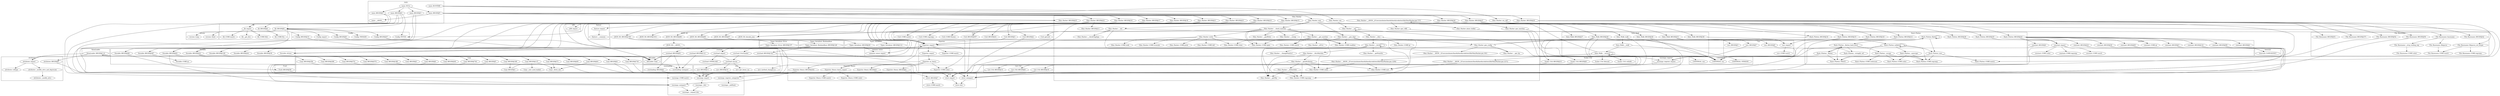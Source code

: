 digraph {
graph [overlap=false]
subgraph cluster_Exporter {
	label="Exporter";
	"Exporter::export";
	"Exporter::import";
	"Exporter::CORE:match";
	"Exporter::CORE:subst";
	"Exporter::as_heavy";
}
subgraph cluster_common_sense {
	label="common::sense";
	"common::sense::import";
}
subgraph cluster_mro {
	label="mro";
	"mro::method_changed_in";
	"mro::get_linear_isa";
	"mro::BEGIN@11";
	"mro::BEGIN@10";
}
subgraph cluster_DynaLoader {
	label="DynaLoader";
	"DynaLoader::BEGIN@114";
}
subgraph cluster_attributes {
	label="attributes";
	"attributes::_modify_attrs";
	"attributes::reftype";
	"attributes::_modify_attrs_and_deprecate";
	"attributes::BEGIN@9";
	"attributes::import";
}
subgraph cluster_Storable {
	label="Storable";
	"Storable::BEGIN@83";
	"Storable::BEGIN@109";
	"Storable::BEGIN@30";
	"Storable::dclone";
	"Storable::BEGIN@42";
	"Storable::BEGIN@66";
	"Storable::CORE:qr";
	"Storable::BEGIN@487";
	"Storable::BEGIN@44";
}
subgraph cluster_overloading {
	label="overloading";
	"overloading::BEGIN@2";
	"overloading::unimport";
}
subgraph cluster_XSLoader {
	label="XSLoader";
	"XSLoader::load";
}
subgraph cluster_Cwd {
	label="Cwd";
	"Cwd::BEGIN@2";
	"Cwd::CORE:match";
	"Cwd::CORE:regcomp";
	"Cwd::CORE:fteexec";
	"Cwd::getcwd";
	"Cwd::BEGIN@657";
	"Cwd::BEGIN@41";
	"Cwd::BEGIN@3";
}
subgraph cluster_version {
	label="version";
	"version::(bool";
	"version::(cmp";
}
subgraph cluster_Scalar_Util {
	label="Scalar::Util";
	"Scalar::Util::blessed";
	"Scalar::Util::refaddr";
	"Scalar::Util::BEGIN@10";
	"Scalar::Util::BEGIN@9";
}
subgraph cluster_List_Util {
	label="List::Util";
	"List::Util::BEGIN@9";
	"List::Util::BEGIN@10";
	"List::Util::BEGIN@35";
}
subgraph cluster_overload {
	label="overload";
	"overload::mycan";
	"overload::BEGIN@81";
	"overload::Overloaded";
	"overload::OVERLOAD";
	"overload::BEGIN@142";
	"overload::import";
	"overload::BEGIN@112";
}
subgraph cluster_UNIVERSAL {
	label="UNIVERSAL";
	"UNIVERSAL::can";
	"UNIVERSAL::isa";
	"UNIVERSAL::VERSION";
}
subgraph cluster_strict {
	label="strict";
	"strict::BEGIN@7";
	"strict::bits";
	"strict::CORE:match";
	"strict::import";
	"strict::unimport";
}
subgraph cluster_Types_Serialiser_Error {
	label="Types::Serialiser::Error";
	"Types::Serialiser::Error::BEGIN@157";
}
subgraph cluster_warnings {
	label="warnings";
	"warnings::CORE:match";
	"warnings::_bits";
	"warnings::register_categories";
	"warnings::unimport";
	"warnings::import";
	"warnings::_expand_bits";
	"warnings::_mkMask";
}
subgraph cluster_main {
	label="main";
	"main::BEGIN@5";
	"main::NULL";
	"main::BEGIN@3";
	"main::__ANON__";
	"main::BEGIN@2";
	"main::BEGIN@4";
	"main::RUNTIME";
}
subgraph cluster_Types_Serialiser_BooleanBase {
	label="Types::Serialiser::BooleanBase";
	"Types::Serialiser::BooleanBase::BEGIN@126";
}
subgraph cluster_Types_Serialiser {
	label="Types::Serialiser";
	"Types::Serialiser::BEGIN@112";
	"Types::Serialiser::BEGIN@20";
}
subgraph cluster_JSON_XS {
	label="JSON::XS";
	"JSON::XS::BEGIN@100";
	"JSON::XS::decode_json";
	"JSON::XS::BEGIN@1811";
	"JSON::XS::BEGIN@98";
	"JSON::XS::BEGIN@90";
	"JSON::XS::BEGIN@97";
	"JSON::XS::__ANON__";
}
subgraph cluster_Carp {
	label="Carp";
	"Carp::BEGIN@3";
	"Carp::BEGIN@4";
	"Carp::BEGIN@574";
	"Carp::BEGIN@6";
	"Carp::_univ_mod_loaded";
	"Carp::BEGIN@296";
	"Carp::BEGIN@256";
	"Carp::BEGIN@744";
	"Carp::BEGIN@751";
	"Carp::BEGIN@61";
	"Carp::_fetch_sub";
	"Carp::BEGIN@95";
	"Carp::BEGIN@5";
	"Carp::BEGIN@188";
	"Carp::BEGIN@730";
	"Carp::BEGIN@73";
	"Carp::BEGIN@169";
	"Carp::BEGIN@49";
	"Carp::BEGIN@1";
	"Carp::BEGIN@137";
}
subgraph cluster_Internals {
	label="Internals";
	"Internals::SvREADONLY";
}
subgraph cluster_Exporter_Heavy {
	label="Exporter::Heavy";
	"Exporter::Heavy::CORE:subst";
	"Exporter::Heavy::BEGIN@4";
	"Exporter::Heavy::CORE:match";
	"Exporter::Heavy::heavy_export";
	"Exporter::Heavy::BEGIN@202";
	"Exporter::Heavy::BEGIN@3";
}
subgraph cluster_Hash_Flatten {
	label="Hash::Flatten";
	"Hash::Flatten::_flatten_hash_level";
	"Hash::Flatten::CORE:subst";
	"Hash::Flatten::_stringify_ref";
	"Hash::Flatten::flatten";
	"Hash::Flatten::BEGIN@15";
	"Hash::Flatten::_escape";
	"Hash::Flatten::_unescape";
	"Hash::Flatten::BEGIN@14";
	"Hash::Flatten::TRACE";
	"Hash::Flatten::BEGIN@28";
	"Hash::Flatten::CORE:regcomp";
	"Hash::Flatten::BEGIN@18";
	"Hash::Flatten::CORE:match";
	"Hash::Flatten::BEGIN@24";
	"Hash::Flatten::new";
	"Hash::Flatten::CORE:substcont";
	"Hash::Flatten::BEGIN@25";
	"Hash::Flatten::unflatten";
	"Hash::Flatten::_flatten";
	"Hash::Flatten::BEGIN@16";
}
subgraph cluster_constant {
	label="constant";
	"constant::BEGIN@2";
	"constant::import";
	"constant::BEGIN@4";
	"constant::BEGIN@141";
	"constant::CORE:qr";
	"constant::BEGIN@24";
	"constant::CORE:subst";
	"constant::BEGIN@90";
	"constant::CORE:regcomp";
	"constant::BEGIN@40";
	"constant::CORE:match";
	"constant::BEGIN@65";
	"constant::BEGIN@3";
}
subgraph cluster_feature {
	label="feature";
	"feature::import";
	"feature::__common";
}
subgraph cluster_Config {
	label="Config";
	"Config::TIEHASH";
	"Config::BEGIN@9";
	"Config::FETCH";
	"Config::BEGIN@47";
	"Config::BEGIN@10";
	"Config::import";
}
subgraph cluster_utf8 {
	label="utf8";
	"utf8::import";
}
subgraph cluster_warnings_register {
	label="warnings::register";
	"warnings::register::import";
}
subgraph cluster_lib {
	label="lib";
	"lib::CORE:ftdir";
	"lib::BEGIN@8";
	"lib::CORE:ftis";
	"lib::CORE:match";
	"lib::import";
	"lib::_get_dirs";
	"lib::BEGIN@6";
}
subgraph cluster_vars {
	label="vars";
	"vars::CORE:match";
	"vars::import";
	"vars::BEGIN@7";
	"vars::BEGIN@8";
	"vars::BEGIN@3";
}
subgraph cluster_Ohm_Hasher {
	label="Ohm::Hasher";
	"Ohm::Hasher::__genWrite";
	"Ohm::Hasher::__checkChgArgs";
	"Ohm::Hasher::CORE:sort";
	"Ohm::Hasher::see";
	"Ohm::Hasher::BEGIN@25";
	"Ohm::Hasher::CORE:open";
	"Ohm::Hasher::gen_config";
	"Ohm::Hasher::__getObj";
	"Ohm::Hasher::__sweep";
	"Ohm::Hasher::__get_matches";
	"Ohm::Hasher::__divyMatches";
	"Ohm::Hasher::BEGIN@15";
	"Ohm::Hasher::CORE:regcomp";
	"Ohm::Hasher::write";
	"Ohm::Hasher::__ANON__[/Users/azuhmier/hmofa/hmofa/code/test/lib/Ohm/Hasher.pm:191]";
	"Ohm::Hasher::rm_reff";
	"Ohm::Hasher::__genAttributes";
	"Ohm::Hasher::BEGIN@22";
	"Ohm::Hasher::BEGIN@17";
	"Ohm::Hasher::CORE:truncate";
	"Ohm::Hasher::BEGIN@26";
	"Ohm::Hasher::__delimitAttr";
	"Ohm::Hasher::__divy";
	"Ohm::Hasher::__see";
	"Ohm::Hasher::__ANON__[/Users/azuhmier/hmofa/hmofa/code/test/lib/Ohm/Hasher.pm:737]";
	"Ohm::Hasher::__leveler";
	"Ohm::Hasher::BEGIN@27";
	"Ohm::Hasher::BEGIN@18";
	"Ohm::Hasher::gen_matches";
	"Ohm::Hasher::BEGIN@20";
	"Ohm::Hasher::CORE:close";
	"Ohm::Hasher::__gen_bp";
	"Ohm::Hasher::__gen_dspt";
	"Ohm::Hasher::__ANON__[/Users/azuhmier/hmofa/hmofa/code/test/lib/Ohm/Hasher.pm:1250]";
	"Ohm::Hasher::__getPointStr";
	"Ohm::Hasher::BEGIN@16";
	"Ohm::Hasher::BEGIN@23";
	"Ohm::Hasher::CORE:print";
	"Ohm::Hasher::CORE:readline";
	"Ohm::Hasher::CORE:tell";
	"Ohm::Hasher::CORE:qr";
	"Ohm::Hasher::new";
	"Ohm::Hasher::gen_reffs";
	"Ohm::Hasher::BEGIN@11";
	"Ohm::Hasher::place_holder";
	"Ohm::Hasher::__ANON__[/Users/azuhmier/hmofa/hmofa/code/test/lib/Ohm/Hasher.pm:1271]";
	"Ohm::Hasher::CORE:subst";
	"Ohm::Hasher::CORE:seek";
	"Ohm::Hasher::BEGIN@21";
	"Ohm::Hasher::__changePointLvl";
	"Ohm::Hasher::__check_matches";
	"Ohm::Hasher::BEGIN@19";
	"Ohm::Hasher::__init";
	"Ohm::Hasher::CORE:match";
	"Ohm::Hasher::_isPrsv";
}
subgraph cluster_Data_Walk {
	label="Data::Walk";
	"Data::Walk::BEGIN@31";
	"Data::Walk::__walk";
	"Data::Walk::BEGIN@36";
	"Data::Walk::walk";
	"Data::Walk::BEGIN@26";
	"Data::Walk::__recurse";
	"Data::Walk::BEGIN@28";
	"Data::Walk::BEGIN@27";
}
subgraph cluster_Fcntl {
	label="Fcntl";
	"Fcntl::BEGIN@58";
}
subgraph cluster_File_Basename {
	label="File::Basename";
	"File::Basename::BEGIN@50";
	"File::Basename::BEGIN@52";
	"File::Basename::CORE:match";
	"File::Basename::CORE:regcomp";
	"File::Basename::basename";
	"File::Basename::BEGIN@42";
	"File::Basename::fileparse_set_fstype";
	"File::Basename::_strip_trailing_sep";
	"File::Basename::BEGIN@51";
	"File::Basename::CORE:subst";
	"File::Basename::fileparse";
	"File::Basename::BEGIN@371";
}
"Ohm::Hasher::__gen_dspt" -> "JSON::XS::decode_json";
"Ohm::Hasher::__check_matches" -> "JSON::XS::decode_json";
"Ohm::Hasher::__ANON__[/Users/azuhmier/hmofa/hmofa/code/test/lib/Ohm/Hasher.pm:737]" -> "Ohm::Hasher::gen_reffs";
"main::BEGIN@4" -> "Config::FETCH";
"Ohm::Hasher::BEGIN@19" -> "Config::FETCH";
"Ohm::Hasher::BEGIN@22" -> "Ohm::Hasher::BEGIN@11";
"Data::Walk::BEGIN@28" -> "Scalar::Util::BEGIN@10";
"Storable::BEGIN@42" -> "Carp::BEGIN@49";
"Data::Walk::BEGIN@31" -> "vars::import";
"Hash::Flatten::BEGIN@18" -> "vars::import";
"Data::Walk::BEGIN@36" -> "vars::import";
"warnings::register_categories" -> "warnings::_mkMask";
"Hash::Flatten::BEGIN@24" -> "constant::BEGIN@141";
"Data::Walk::BEGIN@28" -> "List::Util::BEGIN@10";
"Hash::Flatten::BEGIN@24" -> "constant::BEGIN@40";
"main::BEGIN@3" -> "strict::BEGIN@7";
"Exporter::as_heavy" -> "Exporter::CORE:subst";
"Exporter::import" -> "Exporter::CORE:subst";
"lib::BEGIN@6" -> "Config::BEGIN@47";
"Ohm::Hasher::BEGIN@20" -> "File::Basename::fileparse_set_fstype";
"Ohm::Hasher::__get_matches" -> "Ohm::Hasher::_isPrsv";
"main::NULL" -> "main::BEGIN@4";
"Ohm::Hasher::__gen_dspt" -> "Ohm::Hasher::CORE:readline";
"Ohm::Hasher::__check_matches" -> "Ohm::Hasher::CORE:readline";
"Ohm::Hasher::__get_matches" -> "Ohm::Hasher::CORE:readline";
"Hash::Flatten::_escape" -> "Hash::Flatten::CORE:regcomp";
"Hash::Flatten::unflatten" -> "Hash::Flatten::CORE:regcomp";
"Hash::Flatten::new" -> "Hash::Flatten::CORE:regcomp";
"Hash::Flatten::_unescape" -> "Hash::Flatten::CORE:regcomp";
"Ohm::Hasher::write" -> "Ohm::Hasher::CORE:tell";
"lib::import" -> "lib::_get_dirs";
"Data::Walk::BEGIN@31" -> "vars::BEGIN@8";
"strict::BEGIN@7" -> "strict::CORE:match";
"Ohm::Hasher::BEGIN@21" -> "JSON::XS::BEGIN@98";
"Ohm::Hasher::BEGIN@19" -> "Cwd::BEGIN@2";
"lib::BEGIN@6" -> "Config::import";
"Ohm::Hasher::BEGIN@18" -> "feature::import";
"Ohm::Hasher::BEGIN@26" -> "Data::Walk::BEGIN@36";
"Hash::Flatten::BEGIN@24" -> "constant::BEGIN@3";
"Data::Walk::BEGIN@28" -> "List::Util::BEGIN@35";
"XSLoader::load" -> "DynaLoader::BEGIN@114";
"File::Basename::basename" -> "File::Basename::_strip_trailing_sep";
"Ohm::Hasher::__gen_dspt" -> "Ohm::Hasher::CORE:qr";
"overload::BEGIN@81" -> "overloading::BEGIN@2";
"Ohm::Hasher::BEGIN@20" -> "File::Basename::BEGIN@371";
"lib::BEGIN@6" -> "version::(cmp";
"Ohm::Hasher::BEGIN@22" -> "Storable::BEGIN@44";
"main::BEGIN@5" -> "Ohm::Hasher::BEGIN@26";
"Ohm::Hasher::__genAttributes" -> "Ohm::Hasher::__delimitAttr";
"Types::Serialiser::BooleanBase::BEGIN@126" -> "overload::BEGIN@142";
"Ohm::Hasher::BEGIN@21" -> "JSON::XS::BEGIN@97";
"main::BEGIN@5" -> "Ohm::Hasher::BEGIN@22";
"overload::Overloaded" -> "overload::mycan";
"Hash::Flatten::_flatten_hash_level" -> "Hash::Flatten::_flatten";
"constant::import" -> "constant::CORE:regcomp";
"Storable::BEGIN@42" -> "Carp::BEGIN@3";
"mro::BEGIN@10" -> "strict::import";
"Carp::BEGIN@4" -> "strict::import";
"Fcntl::BEGIN@58" -> "strict::import";
"Hash::Flatten::BEGIN@14" -> "strict::import";
"attributes::BEGIN@9" -> "strict::import";
"Scalar::Util::BEGIN@9" -> "strict::import";
"Exporter::Heavy::BEGIN@3" -> "strict::import";
"main::BEGIN@3" -> "strict::import";
"constant::BEGIN@3" -> "strict::import";
"Config::BEGIN@9" -> "strict::import";
"Ohm::Hasher::BEGIN@15" -> "strict::import";
"Cwd::BEGIN@2" -> "strict::import";
"lib::BEGIN@8" -> "strict::import";
"Data::Walk::BEGIN@26" -> "strict::import";
"vars::BEGIN@8" -> "strict::import";
"List::Util::BEGIN@9" -> "strict::import";
"File::Basename::BEGIN@50" -> "strict::import";
"Ohm::Hasher::__leveler" -> "Ohm::Hasher::__getPointStr";
"main::BEGIN@5" -> "Ohm::Hasher::BEGIN@27";
"Data::Walk::__recurse" -> "Ohm::Hasher::__ANON__[/Users/azuhmier/hmofa/hmofa/code/test/lib/Ohm/Hasher.pm:737]";
"Ohm::Hasher::see" -> "Ohm::Hasher::__see";
"Ohm::Hasher::__see" -> "Ohm::Hasher::__see";
"lib::import" -> "lib::CORE:match";
"JSON::XS::BEGIN@100" -> "Types::Serialiser::BEGIN@20";
"Hash::Flatten::_flatten" -> "Hash::Flatten::TRACE";
"Hash::Flatten::new" -> "Hash::Flatten::TRACE";
"Hash::Flatten::unflatten" -> "Hash::Flatten::TRACE";
"Hash::Flatten::_flatten_hash_level" -> "Hash::Flatten::TRACE";
"Ohm::Hasher::__ANON__[/Users/azuhmier/hmofa/hmofa/code/test/lib/Ohm/Hasher.pm:737]" -> "Ohm::Hasher::gen_matches";
"File::Basename::basename" -> "File::Basename::fileparse";
"Ohm::Hasher::BEGIN@20" -> "File::Basename::BEGIN@52";
"attributes::import" -> "attributes::reftype";
"Ohm::Hasher::write" -> "Ohm::Hasher::CORE:open";
"Ohm::Hasher::__get_matches" -> "Ohm::Hasher::CORE:open";
"Ohm::Hasher::__check_matches" -> "Ohm::Hasher::CORE:open";
"Ohm::Hasher::__gen_dspt" -> "Ohm::Hasher::CORE:open";
"Ohm::Hasher::__divy" -> "Ohm::Hasher::gen_config";
"Ohm::Hasher::__genAttributes" -> "Ohm::Hasher::__getObj";
"Ohm::Hasher::__delimitAttr" -> "Ohm::Hasher::__getObj";
"Ohm::Hasher::__divyMatches" -> "Ohm::Hasher::__getObj";
"Ohm::Hasher::__leveler" -> "Ohm::Hasher::__getObj";
"attributes::import" -> "attributes::_modify_attrs_and_deprecate";
"strict::import" -> "strict::bits";
"strict::unimport" -> "strict::bits";
"Ohm::Hasher::__init" -> "Ohm::Hasher::__checkChgArgs";
"Ohm::Hasher::BEGIN@27" -> "Hash::Flatten::BEGIN@25";
"Ohm::Hasher::__init" -> "File::Basename::basename";
"Ohm::Hasher::BEGIN@21" -> "JSON::XS::BEGIN@1811";
"main::BEGIN@5" -> "main::__ANON__";
"main::NULL" -> "main::BEGIN@2";
"Storable::BEGIN@66" -> "warnings::unimport";
"Carp::BEGIN@6" -> "warnings::unimport";
"Carp::BEGIN@744" -> "warnings::unimport";
"Exporter::Heavy::BEGIN@202" -> "warnings::unimport";
"Storable::BEGIN@42" -> "Carp::BEGIN@256";
"Ohm::Hasher::BEGIN@19" -> "Cwd::CORE:match";
"main::BEGIN@4" -> "lib::BEGIN@6";
"Ohm::Hasher::BEGIN@27" -> "Exporter::import";
"Storable::BEGIN@42" -> "Exporter::import";
"Ohm::Hasher::BEGIN@21" -> "Exporter::import";
"Ohm::Hasher::BEGIN@23" -> "Exporter::import";
"JSON::XS::BEGIN@97" -> "Exporter::import";
"Storable::BEGIN@83" -> "Exporter::import";
"Hash::Flatten::BEGIN@16" -> "Exporter::import";
"Ohm::Hasher::BEGIN@22" -> "Exporter::import";
"Ohm::Hasher::BEGIN@20" -> "Exporter::import";
"Ohm::Hasher::BEGIN@26" -> "Exporter::import";
"Cwd::BEGIN@3" -> "Exporter::import";
"Data::Walk::BEGIN@28" -> "Exporter::import";
"Ohm::Hasher::BEGIN@19" -> "Exporter::import";
"Hash::Flatten::BEGIN@15" -> "Exporter::import";
"warnings::import" -> "warnings::_bits";
"Ohm::Hasher::BEGIN@26" -> "Data::Walk::BEGIN@28";
"Ohm::Hasher::BEGIN@27" -> "Hash::Flatten::BEGIN@18";
"Ohm::Hasher::BEGIN@19" -> "Cwd::CORE:fteexec";
"main::RUNTIME" -> "Ohm::Hasher::new";
"Hash::Flatten::_escape" -> "Hash::Flatten::CORE:substcont";
"lib::BEGIN@6" -> "Config::BEGIN@10";
"Storable::BEGIN@42" -> "Carp::BEGIN@188";
"DynaLoader::BEGIN@114" -> "XSLoader::load";
"Ohm::Hasher::BEGIN@19" -> "XSLoader::load";
"Data::Walk::BEGIN@28" -> "XSLoader::load";
"Storable::BEGIN@83" -> "XSLoader::load";
"Storable::BEGIN@109" -> "XSLoader::load";
"overload::mycan" -> "XSLoader::load";
"Ohm::Hasher::BEGIN@21" -> "XSLoader::load";
"File::Basename::fileparse_set_fstype" -> "File::Basename::CORE:regcomp";
"Ohm::Hasher::BEGIN@27" -> "Hash::Flatten::BEGIN@16";
"Ohm::Hasher::BEGIN@17" -> "utf8::import";
"Ohm::Hasher::new" -> "Ohm::Hasher::__init";
"main::BEGIN@5" -> "Ohm::Hasher::BEGIN@21";
"Hash::Flatten::BEGIN@24" -> "constant::BEGIN@90";
"Storable::BEGIN@42" -> "Carp::BEGIN@95";
"Storable::BEGIN@42" -> "Carp::BEGIN@61";
"Storable::BEGIN@487" -> "Storable::CORE:qr";
"lib::import" -> "lib::CORE:ftis";
"Storable::BEGIN@42" -> "Carp::BEGIN@73";
"Ohm::Hasher::BEGIN@22" -> "Storable::BEGIN@83";
"Ohm::Hasher::BEGIN@21" -> "JSON::XS::BEGIN@90";
"Ohm::Hasher::BEGIN@26" -> "Data::Walk::BEGIN@31";
"main::BEGIN@5" -> "Ohm::Hasher::BEGIN@23";
"Ohm::Hasher::BEGIN@26" -> "Data::Walk::BEGIN@27";
"Data::Walk::BEGIN@28" -> "List::Util::BEGIN@9";
"Ohm::Hasher::BEGIN@19" -> "Cwd::BEGIN@657";
"JSON::XS::BEGIN@100" -> "Types::Serialiser::BEGIN@112";
"Data::Walk::__recurse" -> "Scalar::Util::blessed";
"Ohm::Hasher::gen_config" -> "Ohm::Hasher::__ANON__[/Users/azuhmier/hmofa/hmofa/code/test/lib/Ohm/Hasher.pm:191]";
"lib::BEGIN@6" -> "Config::TIEHASH";
"vars::BEGIN@7" -> "warnings::register::import";
"constant::BEGIN@4" -> "warnings::register::import";
"overload::BEGIN@142" -> "warnings::register::import";
"Hash::Flatten::_stringify_ref" -> "overload::Overloaded";
"Data::Walk::BEGIN@28" -> "UNIVERSAL::VERSION";
"JSON::XS::BEGIN@98" -> "JSON::XS::__ANON__";
"main::BEGIN@5" -> "Ohm::Hasher::BEGIN@17";
"Ohm::Hasher::BEGIN@22" -> "Storable::BEGIN@30";
"Ohm::Hasher::gen_reffs" -> "UNIVERSAL::isa";
"Ohm::Hasher::new" -> "UNIVERSAL::isa";
"Ohm::Hasher::__see" -> "UNIVERSAL::isa";
"Ohm::Hasher::gen_matches" -> "UNIVERSAL::isa";
"Hash::Flatten::_flatten" -> "UNIVERSAL::isa";
"Hash::Flatten::unflatten" -> "UNIVERSAL::isa";
"Ohm::Hasher::rm_reff" -> "UNIVERSAL::isa";
"Ohm::Hasher::place_holder" -> "UNIVERSAL::isa";
"Data::Walk::__recurse" -> "UNIVERSAL::isa";
"Data::Walk::walk" -> "UNIVERSAL::isa";
"Hash::Flatten::flatten" -> "UNIVERSAL::isa";
"Data::Walk::__walk" -> "UNIVERSAL::isa";
"Hash::Flatten::BEGIN@24" -> "constant::BEGIN@65";
"Hash::Flatten::_flatten_hash_level" -> "Hash::Flatten::_stringify_ref";
"Ohm::Hasher::__init" -> "Cwd::getcwd";
"main::BEGIN@5" -> "Ohm::Hasher::BEGIN@16";
"Ohm::Hasher::__divy" -> "Ohm::Hasher::__leveler";
"Ohm::Hasher::__leveler" -> "Ohm::Hasher::__leveler";
"Exporter::import" -> "Exporter::CORE:match";
"Ohm::Hasher::__get_matches" -> "Ohm::Hasher::CORE:close";
"Ohm::Hasher::write" -> "Ohm::Hasher::CORE:close";
"main::NULL" -> "main::BEGIN@5";
"Ohm::Hasher::BEGIN@22" -> "Storable::BEGIN@487";
"Storable::BEGIN@42" -> "Carp::BEGIN@169";
"Ohm::Hasher::__leveler" -> "Ohm::Hasher::__divyMatches";
"lib::BEGIN@6" -> "Config::BEGIN@9";
"Data::Walk::BEGIN@28" -> "Scalar::Util::BEGIN@9";
"Data::Walk::BEGIN@31" -> "vars::BEGIN@3";
"Ohm::Hasher::BEGIN@22" -> "Storable::BEGIN@109";
"Ohm::Hasher::BEGIN@27" -> "Hash::Flatten::BEGIN@14";
"overload::mycan" -> "mro::BEGIN@10";
"main::BEGIN@2" -> "warnings::CORE:match";
"Data::Walk::__recurse" -> "Ohm::Hasher::__ANON__[/Users/azuhmier/hmofa/hmofa/code/test/lib/Ohm/Hasher.pm:1271]";
"DynaLoader::BEGIN@114" -> "attributes::import";
"Ohm::Hasher::BEGIN@19" -> "Cwd::BEGIN@41";
"overload::mycan" -> "mro::BEGIN@11";
"Storable::BEGIN@42" -> "Carp::BEGIN@751";
"lib::import" -> "lib::CORE:ftdir";
"Ohm::Hasher::BEGIN@26" -> "Data::Walk::BEGIN@26";
"Ohm::Hasher::__ANON__[/Users/azuhmier/hmofa/hmofa/code/test/lib/Ohm/Hasher.pm:737]" -> "Ohm::Hasher::place_holder";
"Storable::BEGIN@42" -> "Carp::BEGIN@730";
"Exporter::as_heavy" -> "Exporter::Heavy::BEGIN@4";
"Data::Walk::BEGIN@31" -> "vars::BEGIN@7";
"Ohm::Hasher::BEGIN@19" -> "Cwd::BEGIN@3";
"Hash::Flatten::_unescape" -> "Hash::Flatten::CORE:subst";
"Hash::Flatten::_escape" -> "Hash::Flatten::CORE:subst";
"main::NULL" -> "main::BEGIN@3";
"Ohm::Hasher::write" -> "Ohm::Hasher::CORE:seek";
"DynaLoader::BEGIN@114" -> "attributes::BEGIN@9";
"warnings::register::import" -> "warnings::register_categories";
"overload::import" -> "overload::OVERLOAD";
"Carp::BEGIN@1" -> "overloading::unimport";
"overload::BEGIN@81" -> "overloading::unimport";
"overload::BEGIN@112" -> "overloading::unimport";
"Ohm::Hasher::__leveler" -> "Ohm::Hasher::__changePointLvl";
"Ohm::Hasher::BEGIN@27" -> "Hash::Flatten::BEGIN@24";
"Ohm::Hasher::BEGIN@20" -> "File::Basename::BEGIN@42";
"Storable::BEGIN@42" -> "Carp::BEGIN@137";
"constant::import" -> "constant::CORE:match";
"Types::Serialiser::BEGIN@20" -> "common::sense::import";
"JSON::XS::BEGIN@90" -> "common::sense::import";
"Exporter::import" -> "Exporter::export";
"Storable::BEGIN@42" -> "Carp::BEGIN@574";
"overload::mycan" -> "mro::get_linear_isa";
"Hash::Flatten::BEGIN@24" -> "constant::BEGIN@24";
"Ohm::Hasher::BEGIN@20" -> "File::Basename::BEGIN@50";
"Ohm::Hasher::BEGIN@27" -> "Hash::Flatten::CORE:match";
"Hash::Flatten::new" -> "Hash::Flatten::CORE:match";
"Storable::BEGIN@42" -> "Carp::BEGIN@744";
"Ohm::Hasher::__check_matches" -> "Ohm::Hasher::__divy";
"main::RUNTIME" -> "Ohm::Hasher::rm_reff";
"constant::import" -> "Internals::SvREADONLY";
"constant::BEGIN@24" -> "Internals::SvREADONLY";
"lib::BEGIN@6" -> "version::(bool";
"Ohm::Hasher::gen_config" -> "Ohm::Hasher::__gen_bp";
"Exporter::import" -> "Exporter::Heavy::heavy_export";
"Data::Walk::__recurse" -> "Ohm::Hasher::__ANON__[/Users/azuhmier/hmofa/hmofa/code/test/lib/Ohm/Hasher.pm:1250]";
"Ohm::Hasher::new" -> "Ohm::Hasher::__gen_dspt";
"feature::import" -> "feature::__common";
"Carp::BEGIN@5" -> "warnings::import";
"File::Basename::BEGIN@52" -> "warnings::import";
"List::Util::BEGIN@10" -> "warnings::import";
"Ohm::Hasher::BEGIN@16" -> "warnings::import";
"mro::BEGIN@11" -> "warnings::import";
"main::BEGIN@2" -> "warnings::import";
"overloading::BEGIN@2" -> "warnings::import";
"Config::BEGIN@10" -> "warnings::import";
"Scalar::Util::BEGIN@10" -> "warnings::import";
"main::BEGIN@5" -> "Ohm::Hasher::BEGIN@18";
"Ohm::Hasher::BEGIN@27" -> "Hash::Flatten::BEGIN@28";
"Storable::BEGIN@42" -> "Carp::BEGIN@4";
"Carp::BEGIN@137" -> "Carp::_fetch_sub";
"Carp::BEGIN@61" -> "Carp::_fetch_sub";
"Carp::BEGIN@73" -> "Carp::_fetch_sub";
"main::RUNTIME" -> "Ohm::Hasher::see";
"Ohm::Hasher::BEGIN@22" -> "Storable::BEGIN@66";
"main::BEGIN@5" -> "Ohm::Hasher::BEGIN@25";
"Hash::Flatten::BEGIN@24" -> "constant::import";
"Hash::Flatten::BEGIN@28" -> "constant::import";
"Hash::Flatten::BEGIN@25" -> "constant::import";
"Data::Walk::__recurse" -> "Scalar::Util::refaddr";
"Ohm::Hasher::BEGIN@22" -> "Storable::BEGIN@42";
"Types::Serialiser::BooleanBase::BEGIN@126" -> "overload::BEGIN@81";
"Ohm::Hasher::__genAttributes" -> "Ohm::Hasher::CORE:sort";
"Ohm::Hasher::__ANON__[/Users/azuhmier/hmofa/hmofa/code/test/lib/Ohm/Hasher.pm:1250]" -> "Ohm::Hasher::CORE:sort";
"Ohm::Hasher::__gen_dspt" -> "Ohm::Hasher::CORE:sort";
"Ohm::Hasher::__ANON__[/Users/azuhmier/hmofa/hmofa/code/test/lib/Ohm/Hasher.pm:1271]" -> "Ohm::Hasher::CORE:sort";
"Ohm::Hasher::BEGIN@19" -> "Cwd::CORE:regcomp";
"Hash::Flatten::flatten" -> "Hash::Flatten::_flatten_hash_level";
"Hash::Flatten::_flatten" -> "Hash::Flatten::_flatten_hash_level";
"attributes::import" -> "UNIVERSAL::can";
"Ohm::Hasher::__genAttributes" -> "Ohm::Hasher::CORE:regcomp";
"Ohm::Hasher::__get_matches" -> "Ohm::Hasher::CORE:regcomp";
"Ohm::Hasher::__delimitAttr" -> "Ohm::Hasher::CORE:regcomp";
"Ohm::Hasher::__gen_dspt" -> "Ohm::Hasher::CORE:regcomp";
"main::BEGIN@4" -> "lib::import";
"Ohm::Hasher::BEGIN@25" -> "lib::import";
"warnings::_bits" -> "warnings::_expand_bits";
"warnings::unimport" -> "warnings::_expand_bits";
"Exporter::export" -> "Exporter::as_heavy";
"Storable::BEGIN@42" -> "Carp::BEGIN@296";
"vars::import" -> "vars::CORE:match";
"File::Basename::fileparse" -> "File::Basename::CORE:match";
"File::Basename::fileparse_set_fstype" -> "File::Basename::CORE:match";
"Data::Walk::__walk" -> "Data::Walk::__recurse";
"Data::Walk::__recurse" -> "Data::Walk::__recurse";
"Types::Serialiser::BooleanBase::BEGIN@126" -> "overload::BEGIN@112";
"Hash::Flatten::BEGIN@24" -> "constant::CORE:qr";
"attributes::_modify_attrs_and_deprecate" -> "attributes::_modify_attrs";
"Hash::Flatten::flatten" -> "Hash::Flatten::new";
"Hash::Flatten::unflatten" -> "Hash::Flatten::new";
"Ohm::Hasher::__genAttributes" -> "Ohm::Hasher::CORE:subst";
"Ohm::Hasher::__init" -> "Ohm::Hasher::CORE:subst";
"Ohm::Hasher::__ANON__[/Users/azuhmier/hmofa/hmofa/code/test/lib/Ohm/Hasher.pm:1250]" -> "Ohm::Hasher::CORE:subst";
"Ohm::Hasher::gen_config" -> "Storable::dclone";
"Ohm::Hasher::__gen_bp" -> "Storable::dclone";
"Ohm::Hasher::__ANON__[/Users/azuhmier/hmofa/hmofa/code/test/lib/Ohm/Hasher.pm:191]" -> "Storable::dclone";
"main::BEGIN@5" -> "Ohm::Hasher::BEGIN@19";
"Ohm::Hasher::__check_matches" -> "Ohm::Hasher::CORE:match";
"Ohm::Hasher::__get_matches" -> "Ohm::Hasher::CORE:match";
"Ohm::Hasher::new" -> "Ohm::Hasher::__check_matches";
"Ohm::Hasher::write" -> "Ohm::Hasher::CORE:print";
"Storable::BEGIN@42" -> "Carp::BEGIN@5";
"Ohm::Hasher::__sweep" -> "Data::Walk::walk";
"Ohm::Hasher::__genWrite" -> "Data::Walk::walk";
"JSON::XS::BEGIN@100" -> "Types::Serialiser::Error::BEGIN@157";
"Ohm::Hasher::BEGIN@27" -> "Hash::Flatten::BEGIN@15";
"constant::import" -> "mro::method_changed_in";
"Storable::BEGIN@42" -> "Carp::BEGIN@6";
"Hash::Flatten::unflatten" -> "Hash::Flatten::_unescape";
"Carp::BEGIN@137" -> "Carp::_univ_mod_loaded";
"File::Basename::_strip_trailing_sep" -> "File::Basename::CORE:subst";
"Storable::BEGIN@83" -> "Fcntl::BEGIN@58";
"Ohm::Hasher::write" -> "Ohm::Hasher::CORE:truncate";
"Exporter::Heavy::heavy_export" -> "Exporter::Heavy::CORE:subst";
"Hash::Flatten::BEGIN@24" -> "constant::BEGIN@4";
"Carp::BEGIN@169" -> "Carp::BEGIN@1";
"Cwd::BEGIN@657" -> "strict::unimport";
"Carp::BEGIN@751" -> "strict::unimport";
"Carp::BEGIN@188" -> "strict::unimport";
"Exporter::Heavy::BEGIN@4" -> "strict::unimport";
"Carp::BEGIN@730" -> "strict::unimport";
"constant::BEGIN@141" -> "strict::unimport";
"Config::BEGIN@47" -> "strict::unimport";
"constant::BEGIN@65" -> "strict::unimport";
"constant::BEGIN@40" -> "strict::unimport";
"List::Util::BEGIN@35" -> "strict::unimport";
"constant::BEGIN@90" -> "strict::unimport";
"Carp::BEGIN@256" -> "strict::unimport";
"Ohm::Hasher::__divyMatches" -> "Ohm::Hasher::__genAttributes";
"Exporter::Heavy::heavy_export" -> "Exporter::Heavy::CORE:match";
"Ohm::Hasher::gen_config" -> "Hash::Flatten::unflatten";
"Hash::Flatten::unflatten" -> "Hash::Flatten::unflatten";
"Exporter::as_heavy" -> "Exporter::Heavy::BEGIN@202";
"Ohm::Hasher::BEGIN@21" -> "JSON::XS::BEGIN@100";
"Types::Serialiser::Error::BEGIN@157" -> "overload::import";
"Types::Serialiser::BooleanBase::BEGIN@126" -> "overload::import";
"Hash::Flatten::flatten" -> "Hash::Flatten::flatten";
"Ohm::Hasher::gen_config" -> "Hash::Flatten::flatten";
"Exporter::as_heavy" -> "Exporter::Heavy::BEGIN@3";
"Hash::Flatten::_flatten_hash_level" -> "Hash::Flatten::_escape";
"main::BEGIN@5" -> "Ohm::Hasher::BEGIN@20";
"Data::Walk::walk" -> "Data::Walk::__walk";
"Hash::Flatten::BEGIN@24" -> "constant::BEGIN@2";
"main::BEGIN@4" -> "lib::BEGIN@8";
"Ohm::Hasher::__check_matches" -> "Ohm::Hasher::__genWrite";
"main::BEGIN@5" -> "Ohm::Hasher::BEGIN@15";
"Ohm::Hasher::BEGIN@20" -> "File::Basename::BEGIN@51";
"Ohm::Hasher::__check_matches" -> "Ohm::Hasher::write";
"JSON::XS::BEGIN@100" -> "Types::Serialiser::BooleanBase::BEGIN@126";
"constant::import" -> "constant::CORE:subst";
"Ohm::Hasher::__check_matches" -> "Ohm::Hasher::__sweep";
"Ohm::Hasher::__check_matches" -> "Ohm::Hasher::__get_matches";
}
